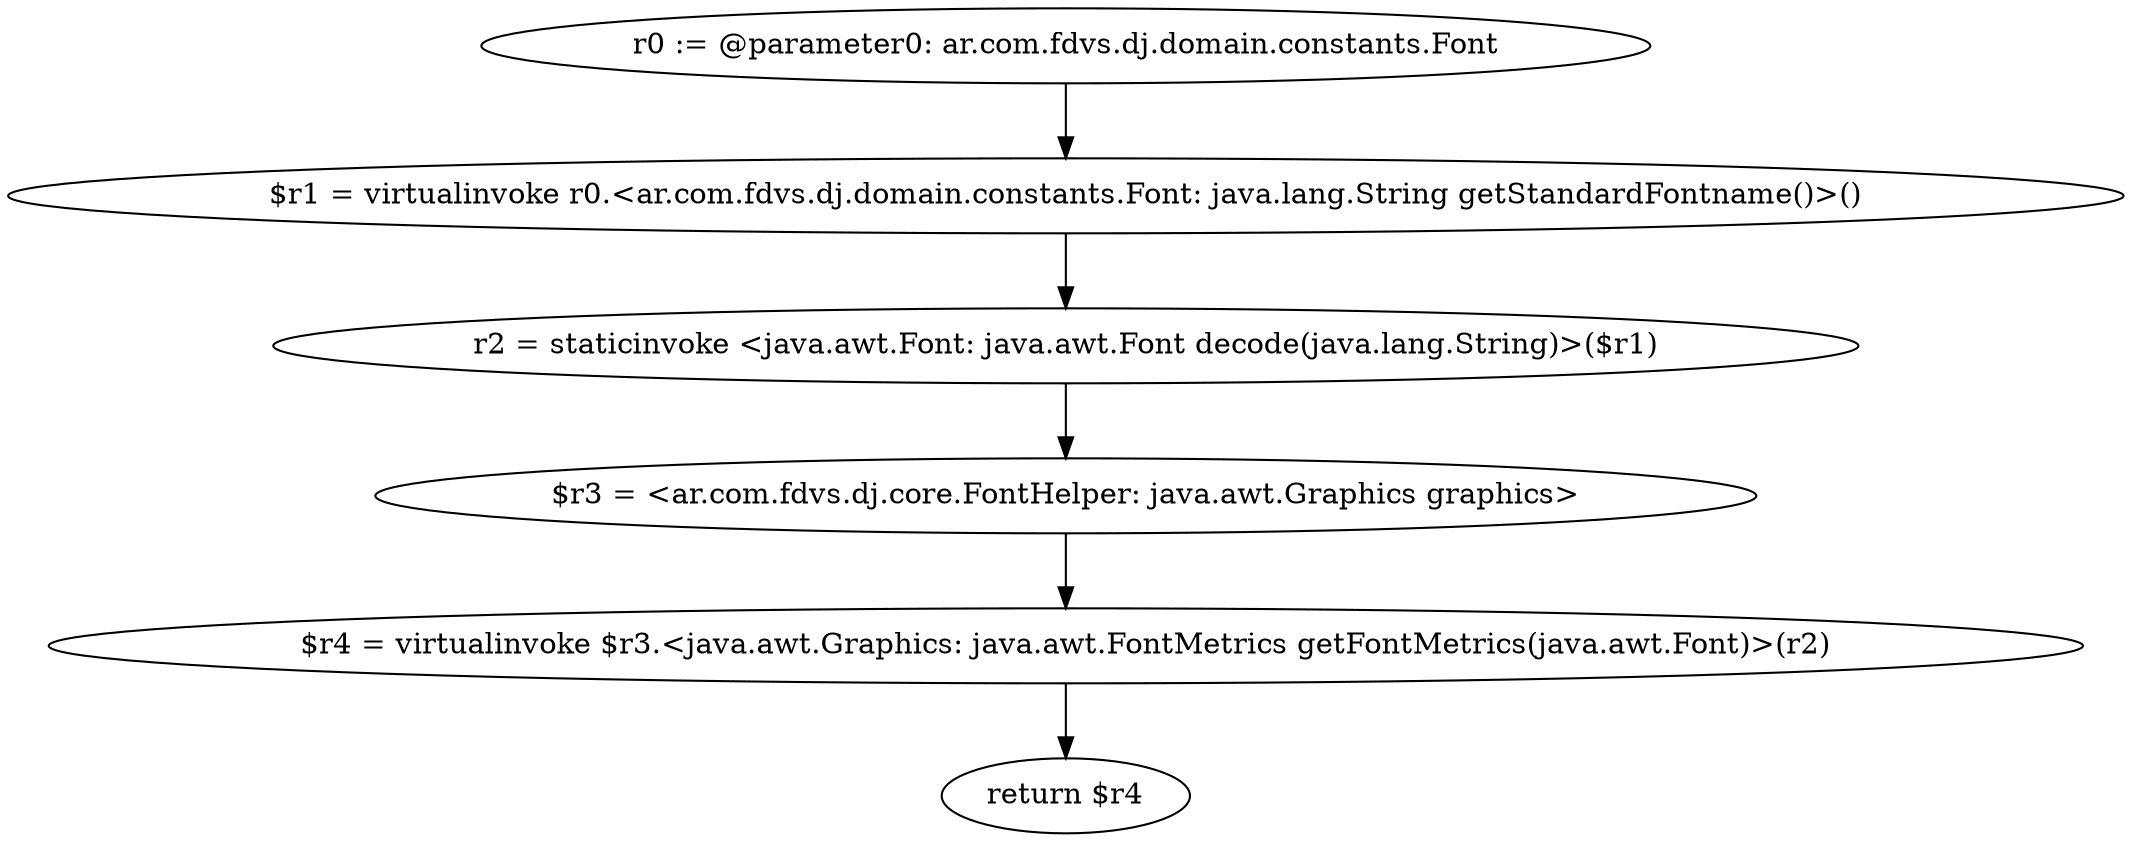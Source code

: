 digraph "unitGraph" {
    "r0 := @parameter0: ar.com.fdvs.dj.domain.constants.Font"
    "$r1 = virtualinvoke r0.<ar.com.fdvs.dj.domain.constants.Font: java.lang.String getStandardFontname()>()"
    "r2 = staticinvoke <java.awt.Font: java.awt.Font decode(java.lang.String)>($r1)"
    "$r3 = <ar.com.fdvs.dj.core.FontHelper: java.awt.Graphics graphics>"
    "$r4 = virtualinvoke $r3.<java.awt.Graphics: java.awt.FontMetrics getFontMetrics(java.awt.Font)>(r2)"
    "return $r4"
    "r0 := @parameter0: ar.com.fdvs.dj.domain.constants.Font"->"$r1 = virtualinvoke r0.<ar.com.fdvs.dj.domain.constants.Font: java.lang.String getStandardFontname()>()";
    "$r1 = virtualinvoke r0.<ar.com.fdvs.dj.domain.constants.Font: java.lang.String getStandardFontname()>()"->"r2 = staticinvoke <java.awt.Font: java.awt.Font decode(java.lang.String)>($r1)";
    "r2 = staticinvoke <java.awt.Font: java.awt.Font decode(java.lang.String)>($r1)"->"$r3 = <ar.com.fdvs.dj.core.FontHelper: java.awt.Graphics graphics>";
    "$r3 = <ar.com.fdvs.dj.core.FontHelper: java.awt.Graphics graphics>"->"$r4 = virtualinvoke $r3.<java.awt.Graphics: java.awt.FontMetrics getFontMetrics(java.awt.Font)>(r2)";
    "$r4 = virtualinvoke $r3.<java.awt.Graphics: java.awt.FontMetrics getFontMetrics(java.awt.Font)>(r2)"->"return $r4";
}
